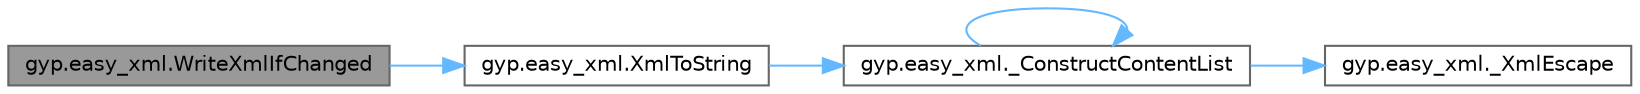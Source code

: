 digraph "gyp.easy_xml.WriteXmlIfChanged"
{
 // LATEX_PDF_SIZE
  bgcolor="transparent";
  edge [fontname=Helvetica,fontsize=10,labelfontname=Helvetica,labelfontsize=10];
  node [fontname=Helvetica,fontsize=10,shape=box,height=0.2,width=0.4];
  rankdir="LR";
  Node1 [id="Node000001",label="gyp.easy_xml.WriteXmlIfChanged",height=0.2,width=0.4,color="gray40", fillcolor="grey60", style="filled", fontcolor="black",tooltip=" "];
  Node1 -> Node2 [id="edge1_Node000001_Node000002",color="steelblue1",style="solid",tooltip=" "];
  Node2 [id="Node000002",label="gyp.easy_xml.XmlToString",height=0.2,width=0.4,color="grey40", fillcolor="white", style="filled",URL="$namespacegyp_1_1easy__xml.html#af9076fbcacf7b9a10d1c59a49c08d97a",tooltip=" "];
  Node2 -> Node3 [id="edge2_Node000002_Node000003",color="steelblue1",style="solid",tooltip=" "];
  Node3 [id="Node000003",label="gyp.easy_xml._ConstructContentList",height=0.2,width=0.4,color="grey40", fillcolor="white", style="filled",URL="$namespacegyp_1_1easy__xml.html#ac7f66029e9129c662361b77caee46401",tooltip=" "];
  Node3 -> Node3 [id="edge3_Node000003_Node000003",color="steelblue1",style="solid",tooltip=" "];
  Node3 -> Node4 [id="edge4_Node000003_Node000004",color="steelblue1",style="solid",tooltip=" "];
  Node4 [id="Node000004",label="gyp.easy_xml._XmlEscape",height=0.2,width=0.4,color="grey40", fillcolor="white", style="filled",URL="$namespacegyp_1_1easy__xml.html#a993445741df15aaa06fe1cdd8444de73",tooltip=" "];
}

